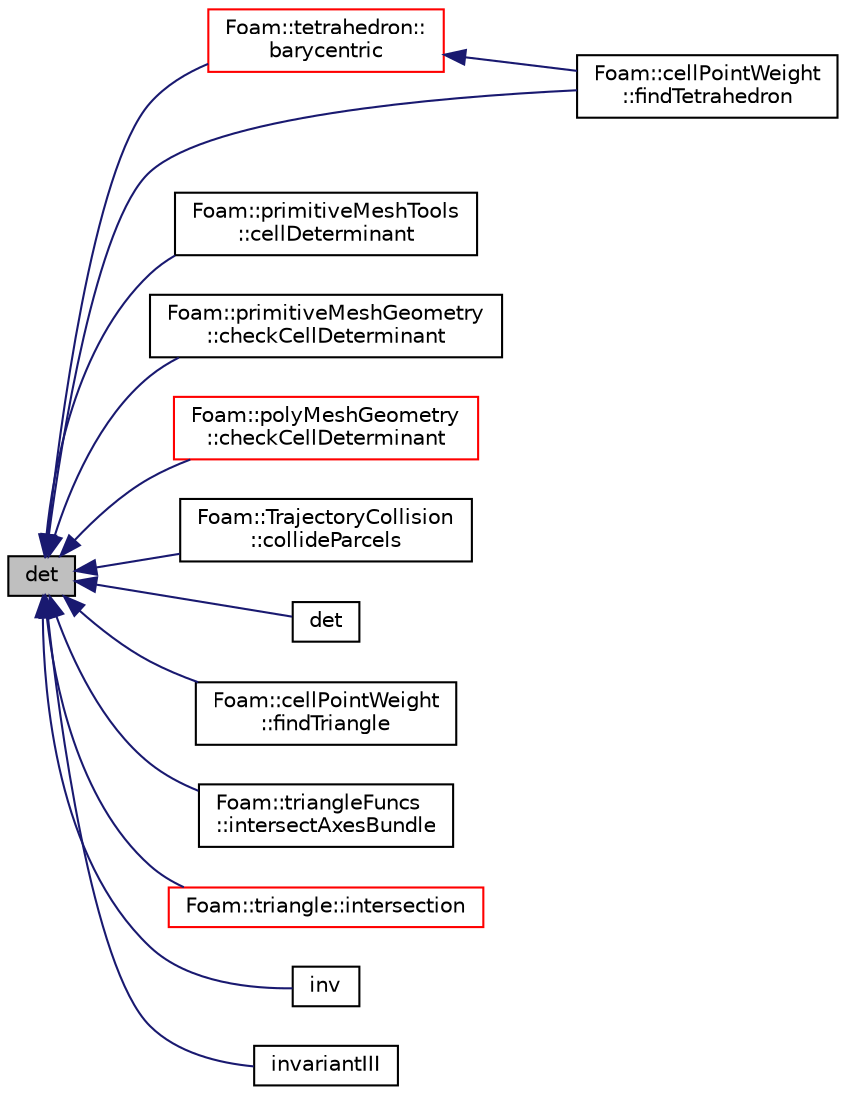 digraph "det"
{
  bgcolor="transparent";
  edge [fontname="Helvetica",fontsize="10",labelfontname="Helvetica",labelfontsize="10"];
  node [fontname="Helvetica",fontsize="10",shape=record];
  rankdir="LR";
  Node1 [label="det",height=0.2,width=0.4,color="black", fillcolor="grey75", style="filled", fontcolor="black"];
  Node1 -> Node2 [dir="back",color="midnightblue",fontsize="10",style="solid",fontname="Helvetica"];
  Node2 [label="Foam::tetrahedron::\lbarycentric",height=0.2,width=0.4,color="red",URL="$a02571.html#af25ab613c3d54bb72f48d06e81ed88cc",tooltip="Calculate the barycentric coordinates of the given. "];
  Node2 -> Node3 [dir="back",color="midnightblue",fontsize="10",style="solid",fontname="Helvetica"];
  Node3 [label="Foam::cellPointWeight\l::findTetrahedron",height=0.2,width=0.4,color="black",URL="$a00224.html#aecec3ccb37ced505c339363e0803800a"];
  Node1 -> Node4 [dir="back",color="midnightblue",fontsize="10",style="solid",fontname="Helvetica"];
  Node4 [label="Foam::primitiveMeshTools\l::cellDeterminant",height=0.2,width=0.4,color="black",URL="$a01969.html#aaeaed20e05a2c6778ed319091c34991c",tooltip="Generate cell determinant field. "];
  Node1 -> Node5 [dir="back",color="midnightblue",fontsize="10",style="solid",fontname="Helvetica"];
  Node5 [label="Foam::primitiveMeshGeometry\l::checkCellDeterminant",height=0.2,width=0.4,color="black",URL="$a01968.html#a86702a579f7fe69fb82f0933e27edabd"];
  Node1 -> Node6 [dir="back",color="midnightblue",fontsize="10",style="solid",fontname="Helvetica"];
  Node6 [label="Foam::polyMeshGeometry\l::checkCellDeterminant",height=0.2,width=0.4,color="red",URL="$a01920.html#af0c7e937ce83711247f5519b530eb868",tooltip="Area of internal faces v.s. boundary faces. "];
  Node1 -> Node7 [dir="back",color="midnightblue",fontsize="10",style="solid",fontname="Helvetica"];
  Node7 [label="Foam::TrajectoryCollision\l::collideParcels",height=0.2,width=0.4,color="black",URL="$a02658.html#a544ea47d9f252b637415a55f81a13a93",tooltip="Collide parcels and return true if mass has changed. "];
  Node1 -> Node8 [dir="back",color="midnightblue",fontsize="10",style="solid",fontname="Helvetica"];
  Node8 [label="det",height=0.2,width=0.4,color="black",URL="$a10725.html#a427e76805adedd5ea4a6a0a84ec8c04d"];
  Node1 -> Node3 [dir="back",color="midnightblue",fontsize="10",style="solid",fontname="Helvetica"];
  Node1 -> Node9 [dir="back",color="midnightblue",fontsize="10",style="solid",fontname="Helvetica"];
  Node9 [label="Foam::cellPointWeight\l::findTriangle",height=0.2,width=0.4,color="black",URL="$a00224.html#a58a370be784ce48f88d340ab2ab15ac8"];
  Node1 -> Node10 [dir="back",color="midnightblue",fontsize="10",style="solid",fontname="Helvetica"];
  Node10 [label="Foam::triangleFuncs\l::intersectAxesBundle",height=0.2,width=0.4,color="black",URL="$a02676.html#a9dee5658f90fecf99dc7ed9262fee6e3",tooltip="Intersect triangle with parallel edges aligned with axis i0. "];
  Node1 -> Node11 [dir="back",color="midnightblue",fontsize="10",style="solid",fontname="Helvetica"];
  Node11 [label="Foam::triangle::intersection",height=0.2,width=0.4,color="red",URL="$a02675.html#abaab0bde7aa64f05d8755787824985f1",tooltip="Fast intersection with a ray. "];
  Node1 -> Node12 [dir="back",color="midnightblue",fontsize="10",style="solid",fontname="Helvetica"];
  Node12 [label="inv",height=0.2,width=0.4,color="black",URL="$a10725.html#a489c4a050437219d1327bf064aabf878",tooltip="Return the inverse of a symmetric tensor. "];
  Node1 -> Node13 [dir="back",color="midnightblue",fontsize="10",style="solid",fontname="Helvetica"];
  Node13 [label="invariantIII",height=0.2,width=0.4,color="black",URL="$a10725.html#a696381731a98b49438357f51cf52623c",tooltip="Return the 3rd invariant of a symmetric tensor. "];
}
